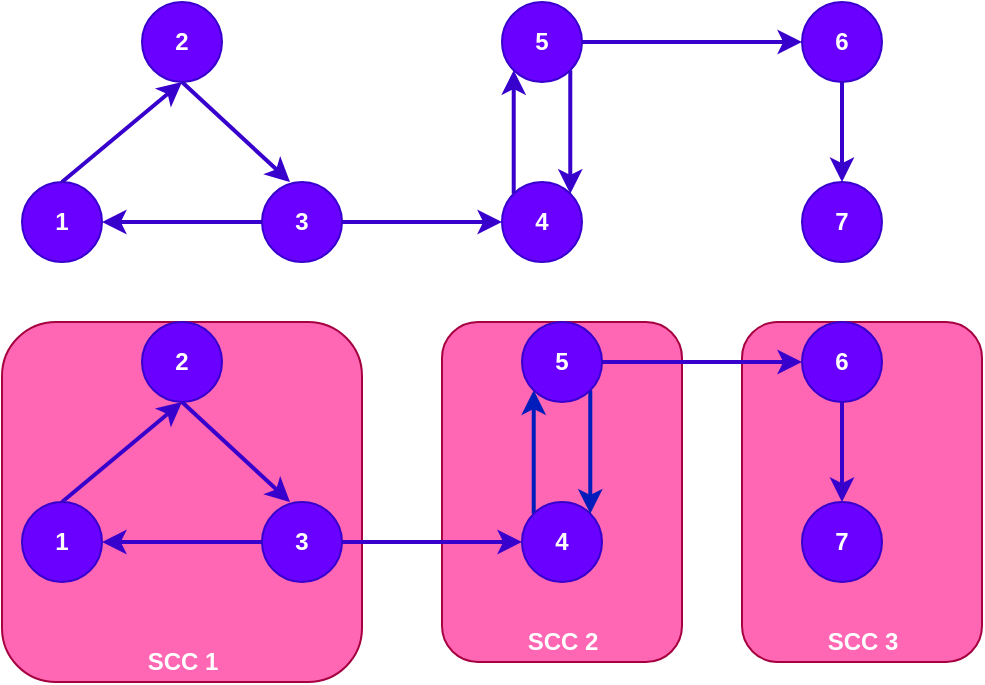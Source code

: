 <mxfile version="17.4.3" type="github" pages="2">
  <diagram id="jyOg7DbZCNSoTP-vZqJg" name="Page-1">
    <mxGraphModel dx="832" dy="452" grid="1" gridSize="10" guides="1" tooltips="1" connect="1" arrows="1" fold="1" page="1" pageScale="1" pageWidth="650" pageHeight="400" math="0" shadow="0">
      <root>
        <mxCell id="0" />
        <mxCell id="1" parent="0" />
        <mxCell id="MnWBI0cI_bQ1-DApejmr-47" value="" style="group;fontStyle=1" parent="1" vertex="1" connectable="0">
          <mxGeometry x="520" y="230" width="120" height="170" as="geometry" />
        </mxCell>
        <mxCell id="MnWBI0cI_bQ1-DApejmr-48" value="" style="whiteSpace=wrap;html=1;fillColor=#FF66B3;fontColor=#ffffff;strokeColor=#A50040;rounded=1;fontStyle=1" parent="MnWBI0cI_bQ1-DApejmr-47" vertex="1">
          <mxGeometry width="120" height="170" as="geometry" />
        </mxCell>
        <mxCell id="MnWBI0cI_bQ1-DApejmr-49" value="SCC 3" style="text;html=1;align=center;verticalAlign=middle;resizable=0;points=[];autosize=1;strokeColor=none;fillColor=none;fontColor=#FFFFFF;fontStyle=1" parent="MnWBI0cI_bQ1-DApejmr-47" vertex="1">
          <mxGeometry x="30" y="150" width="60" height="20" as="geometry" />
        </mxCell>
        <mxCell id="MnWBI0cI_bQ1-DApejmr-46" value="" style="group;fontStyle=1" parent="1" vertex="1" connectable="0">
          <mxGeometry x="370" y="230" width="120" height="170" as="geometry" />
        </mxCell>
        <mxCell id="MnWBI0cI_bQ1-DApejmr-41" value="" style="whiteSpace=wrap;html=1;fillColor=#FF66B3;fontColor=#ffffff;strokeColor=#A50040;rounded=1;fontStyle=1" parent="MnWBI0cI_bQ1-DApejmr-46" vertex="1">
          <mxGeometry width="120" height="170" as="geometry" />
        </mxCell>
        <mxCell id="MnWBI0cI_bQ1-DApejmr-42" value="SCC 2" style="text;html=1;align=center;verticalAlign=middle;resizable=0;points=[];autosize=1;strokeColor=none;fillColor=none;fontColor=#FFFFFF;fontStyle=1" parent="MnWBI0cI_bQ1-DApejmr-46" vertex="1">
          <mxGeometry x="30" y="150" width="60" height="20" as="geometry" />
        </mxCell>
        <mxCell id="MnWBI0cI_bQ1-DApejmr-39" value="" style="whiteSpace=wrap;html=1;aspect=fixed;fillColor=#FF66B3;fontColor=#ffffff;strokeColor=#A50040;rounded=1;fontStyle=1" parent="1" vertex="1">
          <mxGeometry x="150" y="230" width="180" height="180" as="geometry" />
        </mxCell>
        <mxCell id="MnWBI0cI_bQ1-DApejmr-13" style="edgeStyle=none;rounded=0;orthogonalLoop=1;jettySize=auto;html=1;exitX=0.5;exitY=0;exitDx=0;exitDy=0;entryX=0.5;entryY=1;entryDx=0;entryDy=0;fillColor=#6a00ff;strokeColor=#3700CC;strokeWidth=2;fontStyle=1" parent="1" source="MnWBI0cI_bQ1-DApejmr-1" target="MnWBI0cI_bQ1-DApejmr-2" edge="1">
          <mxGeometry relative="1" as="geometry" />
        </mxCell>
        <mxCell id="MnWBI0cI_bQ1-DApejmr-1" value="1" style="ellipse;whiteSpace=wrap;html=1;aspect=fixed;fillColor=#6a00ff;fontColor=#ffffff;strokeColor=#3700CC;fontStyle=1" parent="1" vertex="1">
          <mxGeometry x="160" y="160" width="40" height="40" as="geometry" />
        </mxCell>
        <mxCell id="MnWBI0cI_bQ1-DApejmr-14" style="edgeStyle=none;rounded=0;orthogonalLoop=1;jettySize=auto;html=1;exitX=0.5;exitY=1;exitDx=0;exitDy=0;entryX=0.35;entryY=0;entryDx=0;entryDy=0;entryPerimeter=0;fillColor=#6a00ff;strokeColor=#3700CC;strokeWidth=2;fontStyle=1" parent="1" source="MnWBI0cI_bQ1-DApejmr-2" target="MnWBI0cI_bQ1-DApejmr-3" edge="1">
          <mxGeometry relative="1" as="geometry" />
        </mxCell>
        <mxCell id="MnWBI0cI_bQ1-DApejmr-2" value="2" style="ellipse;whiteSpace=wrap;html=1;aspect=fixed;fillColor=#6a00ff;fontColor=#ffffff;strokeColor=#3700CC;fontStyle=1" parent="1" vertex="1">
          <mxGeometry x="220" y="70" width="40" height="40" as="geometry" />
        </mxCell>
        <mxCell id="MnWBI0cI_bQ1-DApejmr-15" style="edgeStyle=none;rounded=0;orthogonalLoop=1;jettySize=auto;html=1;exitX=0;exitY=0.5;exitDx=0;exitDy=0;entryX=1;entryY=0.5;entryDx=0;entryDy=0;fillColor=#6a00ff;strokeColor=#3700CC;strokeWidth=2;fontStyle=1" parent="1" source="MnWBI0cI_bQ1-DApejmr-3" target="MnWBI0cI_bQ1-DApejmr-1" edge="1">
          <mxGeometry relative="1" as="geometry" />
        </mxCell>
        <mxCell id="MnWBI0cI_bQ1-DApejmr-16" style="edgeStyle=none;rounded=0;orthogonalLoop=1;jettySize=auto;html=1;exitX=1;exitY=0.5;exitDx=0;exitDy=0;entryX=0;entryY=0.5;entryDx=0;entryDy=0;fillColor=#6a00ff;strokeColor=#3700CC;strokeWidth=2;fontStyle=1" parent="1" source="MnWBI0cI_bQ1-DApejmr-3" target="MnWBI0cI_bQ1-DApejmr-4" edge="1">
          <mxGeometry relative="1" as="geometry" />
        </mxCell>
        <mxCell id="MnWBI0cI_bQ1-DApejmr-3" value="3" style="ellipse;whiteSpace=wrap;html=1;aspect=fixed;fillColor=#6a00ff;fontColor=#ffffff;strokeColor=#3700CC;fontStyle=1" parent="1" vertex="1">
          <mxGeometry x="280" y="160" width="40" height="40" as="geometry" />
        </mxCell>
        <mxCell id="gFZIBbrtFUvZKmesS7o2-1" style="edgeStyle=orthogonalEdgeStyle;rounded=0;orthogonalLoop=1;jettySize=auto;html=1;exitX=0;exitY=0;exitDx=0;exitDy=0;entryX=0;entryY=1;entryDx=0;entryDy=0;fillColor=#6a00ff;strokeColor=#3700CC;strokeWidth=2;fontStyle=1" edge="1" parent="1" source="MnWBI0cI_bQ1-DApejmr-4" target="MnWBI0cI_bQ1-DApejmr-5">
          <mxGeometry relative="1" as="geometry" />
        </mxCell>
        <mxCell id="MnWBI0cI_bQ1-DApejmr-4" value="4" style="ellipse;whiteSpace=wrap;html=1;aspect=fixed;fillColor=#6a00ff;fontColor=#ffffff;strokeColor=#3700CC;fontStyle=1" parent="1" vertex="1">
          <mxGeometry x="400" y="160" width="40" height="40" as="geometry" />
        </mxCell>
        <mxCell id="MnWBI0cI_bQ1-DApejmr-22" style="edgeStyle=none;rounded=0;orthogonalLoop=1;jettySize=auto;html=1;exitX=1;exitY=0.5;exitDx=0;exitDy=0;entryX=0;entryY=0.5;entryDx=0;entryDy=0;fillColor=#6a00ff;strokeColor=#3700CC;strokeWidth=2;fontStyle=1" parent="1" source="MnWBI0cI_bQ1-DApejmr-5" target="MnWBI0cI_bQ1-DApejmr-7" edge="1">
          <mxGeometry relative="1" as="geometry" />
        </mxCell>
        <mxCell id="gFZIBbrtFUvZKmesS7o2-2" style="edgeStyle=orthogonalEdgeStyle;rounded=0;orthogonalLoop=1;jettySize=auto;html=1;exitX=1;exitY=1;exitDx=0;exitDy=0;entryX=1;entryY=0;entryDx=0;entryDy=0;fillColor=#6a00ff;strokeColor=#3700CC;strokeWidth=2;fontStyle=1" edge="1" parent="1" source="MnWBI0cI_bQ1-DApejmr-5" target="MnWBI0cI_bQ1-DApejmr-4">
          <mxGeometry relative="1" as="geometry" />
        </mxCell>
        <mxCell id="MnWBI0cI_bQ1-DApejmr-5" value="5" style="ellipse;whiteSpace=wrap;html=1;aspect=fixed;fillColor=#6a00ff;fontColor=#ffffff;strokeColor=#3700CC;fontStyle=1" parent="1" vertex="1">
          <mxGeometry x="400" y="70" width="40" height="40" as="geometry" />
        </mxCell>
        <mxCell id="MnWBI0cI_bQ1-DApejmr-6" value="7" style="ellipse;whiteSpace=wrap;html=1;aspect=fixed;fillColor=#6a00ff;fontColor=#ffffff;strokeColor=#3700CC;fontStyle=1" parent="1" vertex="1">
          <mxGeometry x="550" y="160" width="40" height="40" as="geometry" />
        </mxCell>
        <mxCell id="MnWBI0cI_bQ1-DApejmr-23" style="edgeStyle=none;rounded=0;orthogonalLoop=1;jettySize=auto;html=1;exitX=0.5;exitY=1;exitDx=0;exitDy=0;entryX=0.5;entryY=0;entryDx=0;entryDy=0;fillColor=#6a00ff;strokeColor=#3700CC;strokeWidth=2;fontStyle=1" parent="1" source="MnWBI0cI_bQ1-DApejmr-7" target="MnWBI0cI_bQ1-DApejmr-6" edge="1">
          <mxGeometry relative="1" as="geometry" />
        </mxCell>
        <mxCell id="MnWBI0cI_bQ1-DApejmr-7" value="6" style="ellipse;whiteSpace=wrap;html=1;aspect=fixed;fillColor=#6a00ff;fontColor=#ffffff;strokeColor=#3700CC;fontStyle=1" parent="1" vertex="1">
          <mxGeometry x="550" y="70" width="40" height="40" as="geometry" />
        </mxCell>
        <mxCell id="MnWBI0cI_bQ1-DApejmr-24" style="edgeStyle=none;rounded=0;orthogonalLoop=1;jettySize=auto;html=1;exitX=0.5;exitY=0;exitDx=0;exitDy=0;entryX=0.5;entryY=1;entryDx=0;entryDy=0;fillColor=#6a00ff;strokeColor=#3700CC;strokeWidth=2;fontStyle=1" parent="1" source="MnWBI0cI_bQ1-DApejmr-25" target="MnWBI0cI_bQ1-DApejmr-27" edge="1">
          <mxGeometry relative="1" as="geometry" />
        </mxCell>
        <mxCell id="MnWBI0cI_bQ1-DApejmr-25" value="1" style="ellipse;whiteSpace=wrap;html=1;aspect=fixed;fillColor=#6a00ff;fontColor=#ffffff;strokeColor=#3700CC;fontStyle=1" parent="1" vertex="1">
          <mxGeometry x="160" y="320" width="40" height="40" as="geometry" />
        </mxCell>
        <mxCell id="MnWBI0cI_bQ1-DApejmr-26" style="edgeStyle=none;rounded=0;orthogonalLoop=1;jettySize=auto;html=1;exitX=0.5;exitY=1;exitDx=0;exitDy=0;entryX=0.35;entryY=0;entryDx=0;entryDy=0;entryPerimeter=0;fillColor=#6a00ff;strokeColor=#3700CC;strokeWidth=2;fontStyle=1" parent="1" source="MnWBI0cI_bQ1-DApejmr-27" target="MnWBI0cI_bQ1-DApejmr-30" edge="1">
          <mxGeometry relative="1" as="geometry" />
        </mxCell>
        <mxCell id="MnWBI0cI_bQ1-DApejmr-27" value="2" style="ellipse;whiteSpace=wrap;html=1;aspect=fixed;fillColor=#6a00ff;fontColor=#ffffff;strokeColor=#3700CC;fontStyle=1" parent="1" vertex="1">
          <mxGeometry x="220" y="230" width="40" height="40" as="geometry" />
        </mxCell>
        <mxCell id="MnWBI0cI_bQ1-DApejmr-28" style="edgeStyle=none;rounded=0;orthogonalLoop=1;jettySize=auto;html=1;exitX=0;exitY=0.5;exitDx=0;exitDy=0;entryX=1;entryY=0.5;entryDx=0;entryDy=0;fillColor=#6a00ff;strokeColor=#3700CC;strokeWidth=2;fontStyle=1" parent="1" source="MnWBI0cI_bQ1-DApejmr-30" target="MnWBI0cI_bQ1-DApejmr-25" edge="1">
          <mxGeometry relative="1" as="geometry" />
        </mxCell>
        <mxCell id="MnWBI0cI_bQ1-DApejmr-29" style="edgeStyle=none;rounded=0;orthogonalLoop=1;jettySize=auto;html=1;exitX=1;exitY=0.5;exitDx=0;exitDy=0;entryX=0;entryY=0.5;entryDx=0;entryDy=0;fillColor=#6a00ff;strokeColor=#3700CC;strokeWidth=2;fontStyle=1" parent="1" source="MnWBI0cI_bQ1-DApejmr-30" target="MnWBI0cI_bQ1-DApejmr-32" edge="1">
          <mxGeometry relative="1" as="geometry" />
        </mxCell>
        <mxCell id="MnWBI0cI_bQ1-DApejmr-30" value="3" style="ellipse;whiteSpace=wrap;html=1;aspect=fixed;fillColor=#6a00ff;fontColor=#ffffff;strokeColor=#3700CC;fontStyle=1" parent="1" vertex="1">
          <mxGeometry x="280" y="320" width="40" height="40" as="geometry" />
        </mxCell>
        <mxCell id="gFZIBbrtFUvZKmesS7o2-3" style="edgeStyle=orthogonalEdgeStyle;rounded=0;orthogonalLoop=1;jettySize=auto;html=1;exitX=0;exitY=0;exitDx=0;exitDy=0;entryX=0;entryY=1;entryDx=0;entryDy=0;fillColor=#0050ef;strokeColor=#001DBC;strokeWidth=2;fontStyle=1" edge="1" parent="1" source="MnWBI0cI_bQ1-DApejmr-32" target="MnWBI0cI_bQ1-DApejmr-35">
          <mxGeometry relative="1" as="geometry" />
        </mxCell>
        <mxCell id="MnWBI0cI_bQ1-DApejmr-32" value="4" style="ellipse;whiteSpace=wrap;html=1;aspect=fixed;fillColor=#6a00ff;fontColor=#ffffff;strokeColor=#3700CC;fontStyle=1" parent="1" vertex="1">
          <mxGeometry x="410" y="320" width="40" height="40" as="geometry" />
        </mxCell>
        <mxCell id="MnWBI0cI_bQ1-DApejmr-34" style="edgeStyle=none;rounded=0;orthogonalLoop=1;jettySize=auto;html=1;exitX=1;exitY=0.5;exitDx=0;exitDy=0;entryX=0;entryY=0.5;entryDx=0;entryDy=0;fillColor=#6a00ff;strokeColor=#3700CC;strokeWidth=2;fontStyle=1" parent="1" source="MnWBI0cI_bQ1-DApejmr-35" target="MnWBI0cI_bQ1-DApejmr-38" edge="1">
          <mxGeometry relative="1" as="geometry" />
        </mxCell>
        <mxCell id="gFZIBbrtFUvZKmesS7o2-4" style="edgeStyle=orthogonalEdgeStyle;rounded=0;orthogonalLoop=1;jettySize=auto;html=1;exitX=1;exitY=1;exitDx=0;exitDy=0;entryX=1;entryY=0;entryDx=0;entryDy=0;fillColor=#0050ef;strokeColor=#001DBC;strokeWidth=2;fontStyle=1" edge="1" parent="1" source="MnWBI0cI_bQ1-DApejmr-35" target="MnWBI0cI_bQ1-DApejmr-32">
          <mxGeometry relative="1" as="geometry" />
        </mxCell>
        <mxCell id="MnWBI0cI_bQ1-DApejmr-35" value="5" style="ellipse;whiteSpace=wrap;html=1;aspect=fixed;fillColor=#6a00ff;fontColor=#ffffff;strokeColor=#3700CC;fontStyle=1" parent="1" vertex="1">
          <mxGeometry x="410" y="230" width="40" height="40" as="geometry" />
        </mxCell>
        <mxCell id="MnWBI0cI_bQ1-DApejmr-36" value="7" style="ellipse;whiteSpace=wrap;html=1;aspect=fixed;fillColor=#6a00ff;fontColor=#ffffff;strokeColor=#3700CC;fontStyle=1" parent="1" vertex="1">
          <mxGeometry x="550" y="320" width="40" height="40" as="geometry" />
        </mxCell>
        <mxCell id="MnWBI0cI_bQ1-DApejmr-37" style="edgeStyle=none;rounded=0;orthogonalLoop=1;jettySize=auto;html=1;exitX=0.5;exitY=1;exitDx=0;exitDy=0;entryX=0.5;entryY=0;entryDx=0;entryDy=0;fillColor=#6a00ff;strokeColor=#3700CC;strokeWidth=2;fontStyle=1" parent="1" source="MnWBI0cI_bQ1-DApejmr-38" target="MnWBI0cI_bQ1-DApejmr-36" edge="1">
          <mxGeometry relative="1" as="geometry" />
        </mxCell>
        <mxCell id="MnWBI0cI_bQ1-DApejmr-38" value="6" style="ellipse;whiteSpace=wrap;html=1;aspect=fixed;fillColor=#6a00ff;fontColor=#ffffff;strokeColor=#3700CC;fontStyle=1" parent="1" vertex="1">
          <mxGeometry x="550" y="230" width="40" height="40" as="geometry" />
        </mxCell>
        <mxCell id="MnWBI0cI_bQ1-DApejmr-40" value="SCC 1" style="text;html=1;align=center;verticalAlign=middle;resizable=0;points=[];autosize=1;strokeColor=none;fillColor=none;fontColor=#FFFFFF;fontStyle=1" parent="1" vertex="1">
          <mxGeometry x="210" y="390" width="60" height="20" as="geometry" />
        </mxCell>
      </root>
    </mxGraphModel>
  </diagram>
  <diagram id="4qZkHW3CMmQhym9I4rIx" name="Page-2">
    <mxGraphModel dx="832" dy="452" grid="1" gridSize="10" guides="1" tooltips="1" connect="1" arrows="1" fold="1" page="1" pageScale="1" pageWidth="650" pageHeight="400" math="0" shadow="0">
      <root>
        <mxCell id="0" />
        <mxCell id="1" parent="0" />
        <mxCell id="--b0qSeox75pMiT_m3v_-1" value="" style="group;fontStyle=1" vertex="1" connectable="0" parent="1">
          <mxGeometry x="520" y="230" width="120" height="170" as="geometry" />
        </mxCell>
        <mxCell id="--b0qSeox75pMiT_m3v_-2" value="" style="whiteSpace=wrap;html=1;fillColor=#FF66B3;fontColor=#ffffff;strokeColor=#A50040;rounded=1;fontStyle=1" vertex="1" parent="--b0qSeox75pMiT_m3v_-1">
          <mxGeometry width="120" height="170" as="geometry" />
        </mxCell>
        <mxCell id="--b0qSeox75pMiT_m3v_-3" value="SCC 3" style="text;html=1;align=center;verticalAlign=middle;resizable=0;points=[];autosize=1;strokeColor=none;fillColor=none;fontColor=#FFFFFF;fontStyle=1" vertex="1" parent="--b0qSeox75pMiT_m3v_-1">
          <mxGeometry x="30" y="150" width="60" height="20" as="geometry" />
        </mxCell>
        <mxCell id="--b0qSeox75pMiT_m3v_-4" value="" style="group;fontStyle=1" vertex="1" connectable="0" parent="1">
          <mxGeometry x="370" y="230" width="120" height="170" as="geometry" />
        </mxCell>
        <mxCell id="--b0qSeox75pMiT_m3v_-5" value="" style="whiteSpace=wrap;html=1;fillColor=#FF66B3;fontColor=#ffffff;strokeColor=#A50040;rounded=1;fontStyle=1" vertex="1" parent="--b0qSeox75pMiT_m3v_-4">
          <mxGeometry width="120" height="170" as="geometry" />
        </mxCell>
        <mxCell id="--b0qSeox75pMiT_m3v_-6" value="SCC 2" style="text;html=1;align=center;verticalAlign=middle;resizable=0;points=[];autosize=1;strokeColor=none;fillColor=none;fontColor=#FFFFFF;fontStyle=1" vertex="1" parent="--b0qSeox75pMiT_m3v_-4">
          <mxGeometry x="30" y="150" width="60" height="20" as="geometry" />
        </mxCell>
        <mxCell id="--b0qSeox75pMiT_m3v_-7" value="" style="whiteSpace=wrap;html=1;aspect=fixed;fillColor=#FF66B3;fontColor=#ffffff;strokeColor=#A50040;rounded=1;fontStyle=1" vertex="1" parent="1">
          <mxGeometry x="150" y="230" width="180" height="180" as="geometry" />
        </mxCell>
        <mxCell id="--b0qSeox75pMiT_m3v_-8" style="edgeStyle=none;rounded=0;orthogonalLoop=1;jettySize=auto;html=1;exitX=0.5;exitY=0;exitDx=0;exitDy=0;entryX=0.5;entryY=1;entryDx=0;entryDy=0;fillColor=#6a00ff;strokeColor=#3700CC;strokeWidth=2;fontStyle=1;endArrow=none;endFill=0;startArrow=classic;startFill=1;" edge="1" parent="1" source="--b0qSeox75pMiT_m3v_-9" target="--b0qSeox75pMiT_m3v_-11">
          <mxGeometry relative="1" as="geometry" />
        </mxCell>
        <mxCell id="--b0qSeox75pMiT_m3v_-9" value="1" style="ellipse;whiteSpace=wrap;html=1;aspect=fixed;fillColor=#6a00ff;fontColor=#ffffff;strokeColor=#3700CC;fontStyle=1" vertex="1" parent="1">
          <mxGeometry x="160" y="160" width="40" height="40" as="geometry" />
        </mxCell>
        <mxCell id="--b0qSeox75pMiT_m3v_-10" style="edgeStyle=none;rounded=0;orthogonalLoop=1;jettySize=auto;html=1;exitX=0.5;exitY=1;exitDx=0;exitDy=0;entryX=0.35;entryY=0;entryDx=0;entryDy=0;entryPerimeter=0;fillColor=#6a00ff;strokeColor=#3700CC;strokeWidth=2;fontStyle=1;endArrow=none;endFill=0;startArrow=classic;startFill=1;" edge="1" parent="1" source="--b0qSeox75pMiT_m3v_-11" target="--b0qSeox75pMiT_m3v_-14">
          <mxGeometry relative="1" as="geometry" />
        </mxCell>
        <mxCell id="--b0qSeox75pMiT_m3v_-11" value="2" style="ellipse;whiteSpace=wrap;html=1;aspect=fixed;fillColor=#6a00ff;fontColor=#ffffff;strokeColor=#3700CC;fontStyle=1" vertex="1" parent="1">
          <mxGeometry x="220" y="70" width="40" height="40" as="geometry" />
        </mxCell>
        <mxCell id="--b0qSeox75pMiT_m3v_-12" style="edgeStyle=none;rounded=0;orthogonalLoop=1;jettySize=auto;html=1;exitX=0;exitY=0.5;exitDx=0;exitDy=0;entryX=1;entryY=0.5;entryDx=0;entryDy=0;fillColor=#6a00ff;strokeColor=#3700CC;strokeWidth=2;fontStyle=1;endArrow=none;endFill=0;startArrow=classic;startFill=1;" edge="1" parent="1" source="--b0qSeox75pMiT_m3v_-14" target="--b0qSeox75pMiT_m3v_-9">
          <mxGeometry relative="1" as="geometry" />
        </mxCell>
        <mxCell id="--b0qSeox75pMiT_m3v_-13" style="edgeStyle=none;rounded=0;orthogonalLoop=1;jettySize=auto;html=1;exitX=1;exitY=0.5;exitDx=0;exitDy=0;entryX=0;entryY=0.5;entryDx=0;entryDy=0;fillColor=#6a00ff;strokeColor=#3700CC;strokeWidth=2;fontStyle=1;endArrow=none;endFill=0;startArrow=classic;startFill=1;" edge="1" parent="1" source="--b0qSeox75pMiT_m3v_-14" target="--b0qSeox75pMiT_m3v_-16">
          <mxGeometry relative="1" as="geometry" />
        </mxCell>
        <mxCell id="--b0qSeox75pMiT_m3v_-14" value="3" style="ellipse;whiteSpace=wrap;html=1;aspect=fixed;fillColor=#6a00ff;fontColor=#ffffff;strokeColor=#3700CC;fontStyle=1" vertex="1" parent="1">
          <mxGeometry x="280" y="160" width="40" height="40" as="geometry" />
        </mxCell>
        <mxCell id="--b0qSeox75pMiT_m3v_-15" style="edgeStyle=orthogonalEdgeStyle;rounded=0;orthogonalLoop=1;jettySize=auto;html=1;exitX=0;exitY=0;exitDx=0;exitDy=0;entryX=0;entryY=1;entryDx=0;entryDy=0;fillColor=#6a00ff;strokeColor=#3700CC;strokeWidth=2;fontStyle=1;endArrow=none;endFill=0;startArrow=classic;startFill=1;" edge="1" parent="1" source="--b0qSeox75pMiT_m3v_-16" target="--b0qSeox75pMiT_m3v_-19">
          <mxGeometry relative="1" as="geometry" />
        </mxCell>
        <mxCell id="--b0qSeox75pMiT_m3v_-16" value="4" style="ellipse;whiteSpace=wrap;html=1;aspect=fixed;fillColor=#6a00ff;fontColor=#ffffff;strokeColor=#3700CC;fontStyle=1" vertex="1" parent="1">
          <mxGeometry x="400" y="160" width="40" height="40" as="geometry" />
        </mxCell>
        <mxCell id="--b0qSeox75pMiT_m3v_-17" style="edgeStyle=none;rounded=0;orthogonalLoop=1;jettySize=auto;html=1;exitX=1;exitY=0.5;exitDx=0;exitDy=0;entryX=0;entryY=0.5;entryDx=0;entryDy=0;fillColor=#6a00ff;strokeColor=#3700CC;strokeWidth=2;fontStyle=1;endArrow=none;endFill=0;startArrow=classic;startFill=1;" edge="1" parent="1" source="--b0qSeox75pMiT_m3v_-19" target="--b0qSeox75pMiT_m3v_-22">
          <mxGeometry relative="1" as="geometry" />
        </mxCell>
        <mxCell id="--b0qSeox75pMiT_m3v_-18" style="edgeStyle=orthogonalEdgeStyle;rounded=0;orthogonalLoop=1;jettySize=auto;html=1;exitX=1;exitY=1;exitDx=0;exitDy=0;entryX=1;entryY=0;entryDx=0;entryDy=0;fillColor=#6a00ff;strokeColor=#3700CC;strokeWidth=2;fontStyle=1;endArrow=none;endFill=0;startArrow=classic;startFill=1;" edge="1" parent="1" source="--b0qSeox75pMiT_m3v_-19" target="--b0qSeox75pMiT_m3v_-16">
          <mxGeometry relative="1" as="geometry" />
        </mxCell>
        <mxCell id="--b0qSeox75pMiT_m3v_-19" value="5" style="ellipse;whiteSpace=wrap;html=1;aspect=fixed;fillColor=#6a00ff;fontColor=#ffffff;strokeColor=#3700CC;fontStyle=1" vertex="1" parent="1">
          <mxGeometry x="400" y="70" width="40" height="40" as="geometry" />
        </mxCell>
        <mxCell id="--b0qSeox75pMiT_m3v_-20" value="7" style="ellipse;whiteSpace=wrap;html=1;aspect=fixed;fillColor=#6a00ff;fontColor=#ffffff;strokeColor=#3700CC;fontStyle=1" vertex="1" parent="1">
          <mxGeometry x="550" y="160" width="40" height="40" as="geometry" />
        </mxCell>
        <mxCell id="--b0qSeox75pMiT_m3v_-21" style="edgeStyle=none;rounded=0;orthogonalLoop=1;jettySize=auto;html=1;exitX=0.5;exitY=1;exitDx=0;exitDy=0;entryX=0.5;entryY=0;entryDx=0;entryDy=0;fillColor=#6a00ff;strokeColor=#3700CC;strokeWidth=2;fontStyle=1;endArrow=none;endFill=0;startArrow=classic;startFill=1;" edge="1" parent="1" source="--b0qSeox75pMiT_m3v_-22" target="--b0qSeox75pMiT_m3v_-20">
          <mxGeometry relative="1" as="geometry" />
        </mxCell>
        <mxCell id="--b0qSeox75pMiT_m3v_-22" value="6" style="ellipse;whiteSpace=wrap;html=1;aspect=fixed;fillColor=#6a00ff;fontColor=#ffffff;strokeColor=#3700CC;fontStyle=1" vertex="1" parent="1">
          <mxGeometry x="550" y="70" width="40" height="40" as="geometry" />
        </mxCell>
        <mxCell id="--b0qSeox75pMiT_m3v_-23" style="edgeStyle=none;rounded=0;orthogonalLoop=1;jettySize=auto;html=1;exitX=0.5;exitY=0;exitDx=0;exitDy=0;entryX=0.5;entryY=1;entryDx=0;entryDy=0;fillColor=#6a00ff;strokeColor=#3700CC;strokeWidth=2;fontStyle=1;endArrow=none;endFill=0;startArrow=classic;startFill=1;" edge="1" parent="1" source="--b0qSeox75pMiT_m3v_-24" target="--b0qSeox75pMiT_m3v_-26">
          <mxGeometry relative="1" as="geometry" />
        </mxCell>
        <mxCell id="--b0qSeox75pMiT_m3v_-24" value="1" style="ellipse;whiteSpace=wrap;html=1;aspect=fixed;fillColor=#6a00ff;fontColor=#ffffff;strokeColor=#3700CC;fontStyle=1" vertex="1" parent="1">
          <mxGeometry x="160" y="320" width="40" height="40" as="geometry" />
        </mxCell>
        <mxCell id="--b0qSeox75pMiT_m3v_-25" style="edgeStyle=none;rounded=0;orthogonalLoop=1;jettySize=auto;html=1;exitX=0.5;exitY=1;exitDx=0;exitDy=0;entryX=0.35;entryY=0;entryDx=0;entryDy=0;entryPerimeter=0;fillColor=#6a00ff;strokeColor=#3700CC;strokeWidth=2;fontStyle=1;endArrow=none;endFill=0;startArrow=classic;startFill=1;" edge="1" parent="1" source="--b0qSeox75pMiT_m3v_-26" target="--b0qSeox75pMiT_m3v_-29">
          <mxGeometry relative="1" as="geometry" />
        </mxCell>
        <mxCell id="--b0qSeox75pMiT_m3v_-26" value="2" style="ellipse;whiteSpace=wrap;html=1;aspect=fixed;fillColor=#6a00ff;fontColor=#ffffff;strokeColor=#3700CC;fontStyle=1" vertex="1" parent="1">
          <mxGeometry x="220" y="230" width="40" height="40" as="geometry" />
        </mxCell>
        <mxCell id="--b0qSeox75pMiT_m3v_-27" style="edgeStyle=none;rounded=0;orthogonalLoop=1;jettySize=auto;html=1;exitX=0;exitY=0.5;exitDx=0;exitDy=0;entryX=1;entryY=0.5;entryDx=0;entryDy=0;fillColor=#6a00ff;strokeColor=#3700CC;strokeWidth=2;fontStyle=1;endArrow=none;endFill=0;startArrow=classic;startFill=1;" edge="1" parent="1" source="--b0qSeox75pMiT_m3v_-29" target="--b0qSeox75pMiT_m3v_-24">
          <mxGeometry relative="1" as="geometry" />
        </mxCell>
        <mxCell id="--b0qSeox75pMiT_m3v_-28" style="edgeStyle=none;rounded=0;orthogonalLoop=1;jettySize=auto;html=1;exitX=1;exitY=0.5;exitDx=0;exitDy=0;entryX=0;entryY=0.5;entryDx=0;entryDy=0;fillColor=#6a00ff;strokeColor=#3700CC;strokeWidth=2;fontStyle=1;endArrow=none;endFill=0;startArrow=classic;startFill=1;" edge="1" parent="1" source="--b0qSeox75pMiT_m3v_-29" target="--b0qSeox75pMiT_m3v_-31">
          <mxGeometry relative="1" as="geometry" />
        </mxCell>
        <mxCell id="--b0qSeox75pMiT_m3v_-29" value="3" style="ellipse;whiteSpace=wrap;html=1;aspect=fixed;fillColor=#6a00ff;fontColor=#ffffff;strokeColor=#3700CC;fontStyle=1" vertex="1" parent="1">
          <mxGeometry x="280" y="320" width="40" height="40" as="geometry" />
        </mxCell>
        <mxCell id="--b0qSeox75pMiT_m3v_-30" style="edgeStyle=orthogonalEdgeStyle;rounded=0;orthogonalLoop=1;jettySize=auto;html=1;exitX=0;exitY=0;exitDx=0;exitDy=0;entryX=0;entryY=1;entryDx=0;entryDy=0;fillColor=#0050ef;strokeColor=#001DBC;strokeWidth=2;fontStyle=1;endArrow=none;endFill=0;startArrow=classic;startFill=1;" edge="1" parent="1" source="--b0qSeox75pMiT_m3v_-31" target="--b0qSeox75pMiT_m3v_-34">
          <mxGeometry relative="1" as="geometry" />
        </mxCell>
        <mxCell id="--b0qSeox75pMiT_m3v_-31" value="4" style="ellipse;whiteSpace=wrap;html=1;aspect=fixed;fillColor=#6a00ff;fontColor=#ffffff;strokeColor=#3700CC;fontStyle=1" vertex="1" parent="1">
          <mxGeometry x="410" y="320" width="40" height="40" as="geometry" />
        </mxCell>
        <mxCell id="--b0qSeox75pMiT_m3v_-32" style="edgeStyle=none;rounded=0;orthogonalLoop=1;jettySize=auto;html=1;exitX=1;exitY=0.5;exitDx=0;exitDy=0;entryX=0;entryY=0.5;entryDx=0;entryDy=0;fillColor=#6a00ff;strokeColor=#3700CC;strokeWidth=2;fontStyle=1;endArrow=none;endFill=0;startArrow=classic;startFill=1;" edge="1" parent="1" source="--b0qSeox75pMiT_m3v_-34" target="--b0qSeox75pMiT_m3v_-37">
          <mxGeometry relative="1" as="geometry" />
        </mxCell>
        <mxCell id="--b0qSeox75pMiT_m3v_-33" style="edgeStyle=orthogonalEdgeStyle;rounded=0;orthogonalLoop=1;jettySize=auto;html=1;exitX=1;exitY=1;exitDx=0;exitDy=0;entryX=1;entryY=0;entryDx=0;entryDy=0;fillColor=#0050ef;strokeColor=#001DBC;strokeWidth=2;fontStyle=1;endArrow=none;endFill=0;startArrow=classic;startFill=1;" edge="1" parent="1" source="--b0qSeox75pMiT_m3v_-34" target="--b0qSeox75pMiT_m3v_-31">
          <mxGeometry relative="1" as="geometry" />
        </mxCell>
        <mxCell id="--b0qSeox75pMiT_m3v_-34" value="5" style="ellipse;whiteSpace=wrap;html=1;aspect=fixed;fillColor=#6a00ff;fontColor=#ffffff;strokeColor=#3700CC;fontStyle=1" vertex="1" parent="1">
          <mxGeometry x="410" y="230" width="40" height="40" as="geometry" />
        </mxCell>
        <mxCell id="--b0qSeox75pMiT_m3v_-35" value="7" style="ellipse;whiteSpace=wrap;html=1;aspect=fixed;fillColor=#6a00ff;fontColor=#ffffff;strokeColor=#3700CC;fontStyle=1" vertex="1" parent="1">
          <mxGeometry x="550" y="320" width="40" height="40" as="geometry" />
        </mxCell>
        <mxCell id="--b0qSeox75pMiT_m3v_-36" style="edgeStyle=none;rounded=0;orthogonalLoop=1;jettySize=auto;html=1;exitX=0.5;exitY=1;exitDx=0;exitDy=0;entryX=0.5;entryY=0;entryDx=0;entryDy=0;fillColor=#6a00ff;strokeColor=#3700CC;strokeWidth=2;fontStyle=1;endArrow=none;endFill=0;startArrow=classic;startFill=1;" edge="1" parent="1" source="--b0qSeox75pMiT_m3v_-37" target="--b0qSeox75pMiT_m3v_-35">
          <mxGeometry relative="1" as="geometry" />
        </mxCell>
        <mxCell id="--b0qSeox75pMiT_m3v_-37" value="6" style="ellipse;whiteSpace=wrap;html=1;aspect=fixed;fillColor=#6a00ff;fontColor=#ffffff;strokeColor=#3700CC;fontStyle=1" vertex="1" parent="1">
          <mxGeometry x="550" y="230" width="40" height="40" as="geometry" />
        </mxCell>
        <mxCell id="--b0qSeox75pMiT_m3v_-38" value="SCC 1" style="text;html=1;align=center;verticalAlign=middle;resizable=0;points=[];autosize=1;strokeColor=none;fillColor=none;fontColor=#FFFFFF;fontStyle=1" vertex="1" parent="1">
          <mxGeometry x="210" y="390" width="60" height="20" as="geometry" />
        </mxCell>
      </root>
    </mxGraphModel>
  </diagram>
</mxfile>
